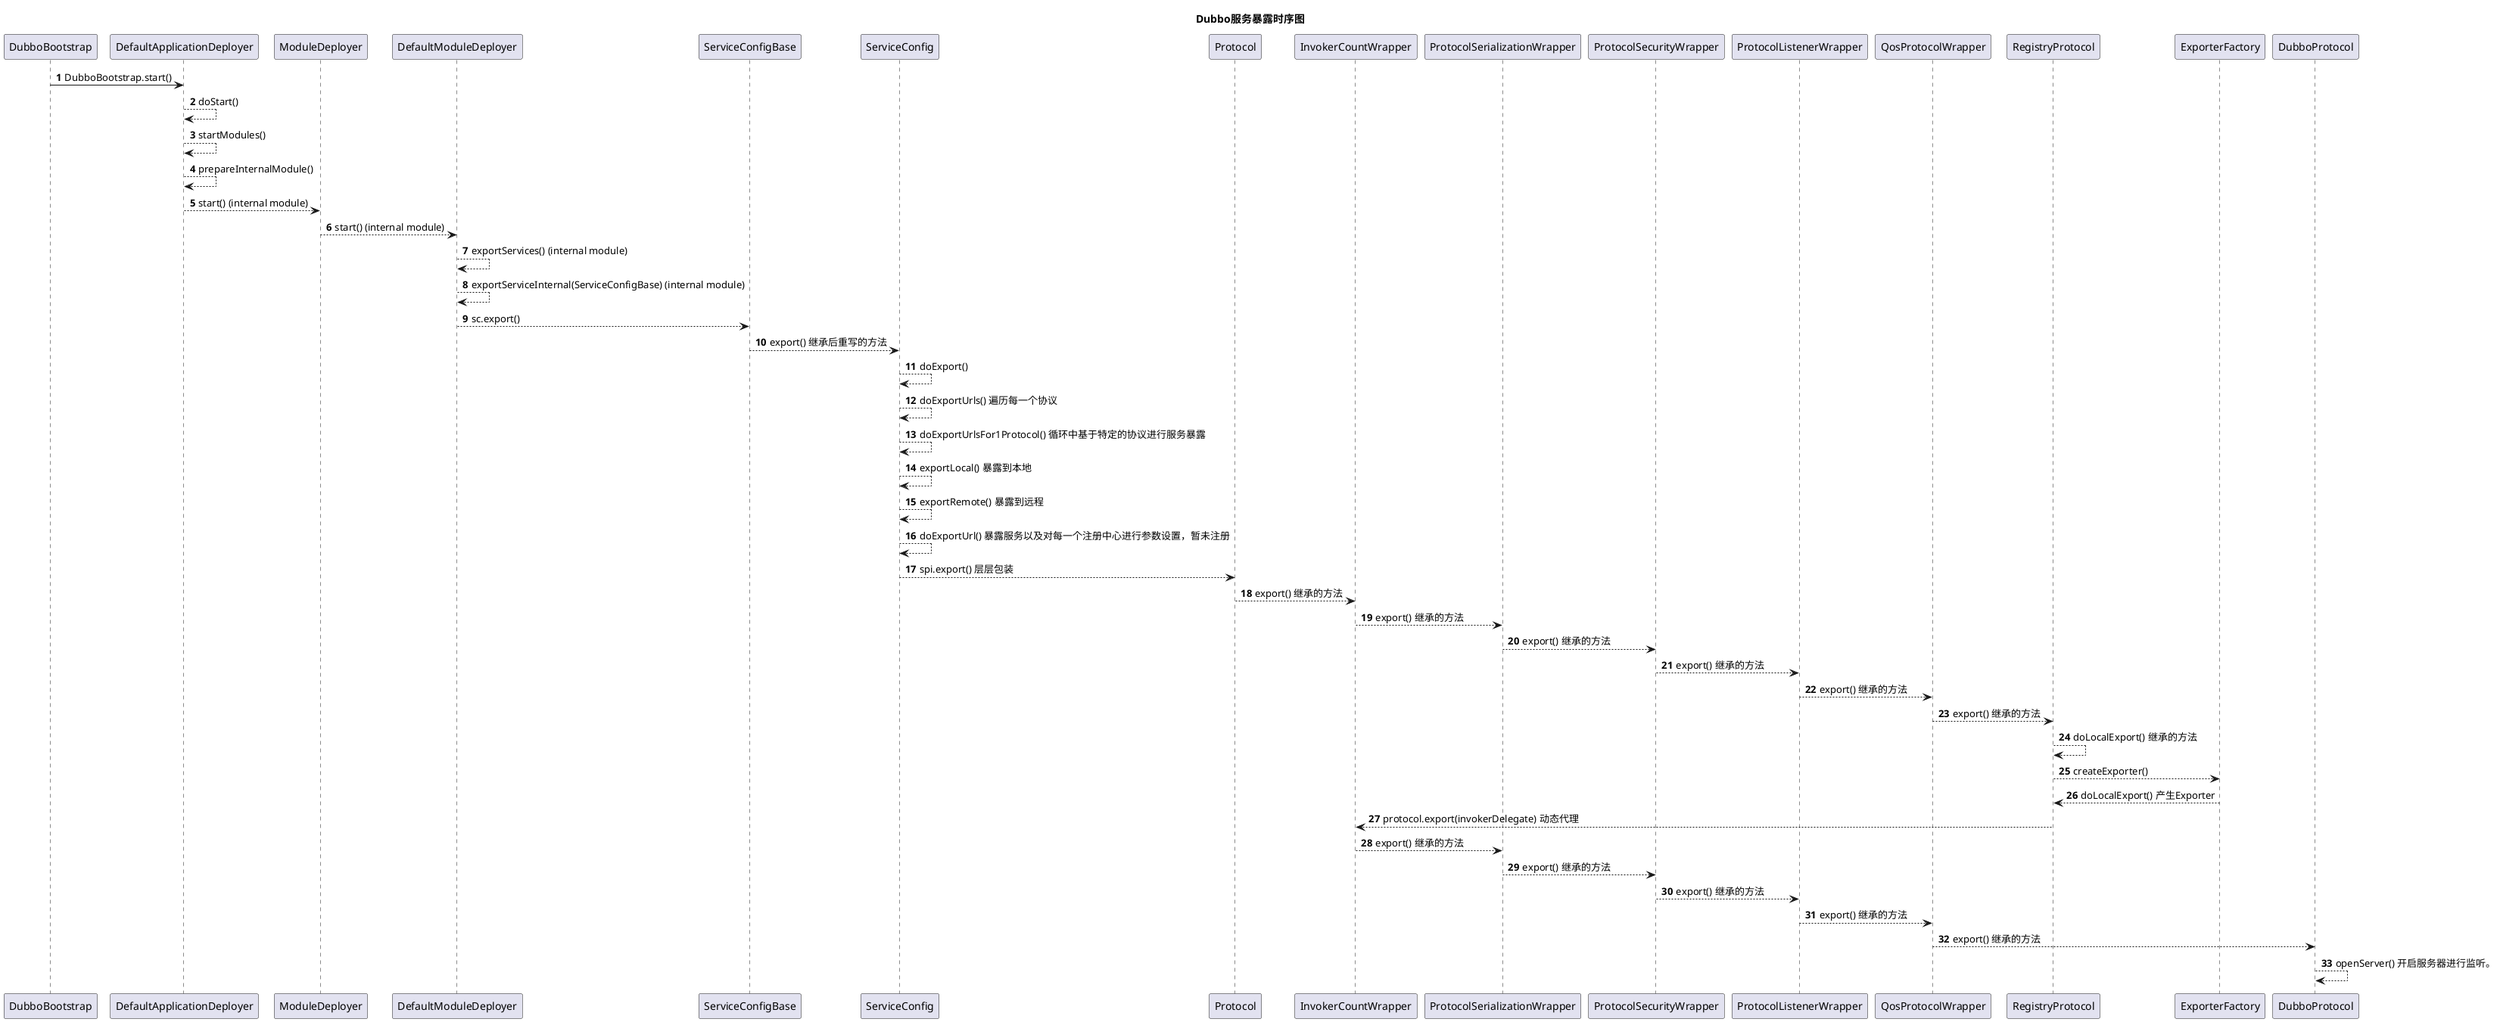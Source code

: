 @startuml
'https://plantuml.com/sequence-diagram
title : Dubbo服务暴露时序图

autonumber

DubboBootstrap -> DefaultApplicationDeployer: DubboBootstrap.start()
DefaultApplicationDeployer --> DefaultApplicationDeployer: doStart()
DefaultApplicationDeployer --> DefaultApplicationDeployer: startModules()
DefaultApplicationDeployer --> DefaultApplicationDeployer: prepareInternalModule()
DefaultApplicationDeployer --> ModuleDeployer: start() (internal module)
ModuleDeployer --> DefaultModuleDeployer: start() (internal module)
DefaultModuleDeployer --> DefaultModuleDeployer: exportServices() (internal module)
DefaultModuleDeployer --> DefaultModuleDeployer: exportServiceInternal(ServiceConfigBase) (internal module)
DefaultModuleDeployer --> ServiceConfigBase: sc.export()
ServiceConfigBase --> ServiceConfig: export() 继承后重写的方法
ServiceConfig --> ServiceConfig: doExport()
ServiceConfig --> ServiceConfig: doExportUrls() 遍历每一个协议
ServiceConfig --> ServiceConfig: doExportUrlsFor1Protocol() 循环中基于特定的协议进行服务暴露
ServiceConfig --> ServiceConfig: exportLocal() 暴露到本地
ServiceConfig --> ServiceConfig: exportRemote() 暴露到远程
ServiceConfig --> ServiceConfig: doExportUrl() 暴露服务以及对每一个注册中心进行参数设置，暂未注册
ServiceConfig --> Protocol: spi.export() 层层包装
Protocol --> InvokerCountWrapper: export() 继承的方法
InvokerCountWrapper --> ProtocolSerializationWrapper: export() 继承的方法
ProtocolSerializationWrapper --> ProtocolSecurityWrapper: export() 继承的方法
ProtocolSecurityWrapper --> ProtocolListenerWrapper: export() 继承的方法
ProtocolListenerWrapper --> QosProtocolWrapper: export() 继承的方法
QosProtocolWrapper --> RegistryProtocol: export() 继承的方法
RegistryProtocol --> RegistryProtocol: doLocalExport() 继承的方法
RegistryProtocol --> ExporterFactory: createExporter()
ExporterFactory --> RegistryProtocol: doLocalExport() 产生Exporter
RegistryProtocol --> InvokerCountWrapper: protocol.export(invokerDelegate) 动态代理
InvokerCountWrapper --> ProtocolSerializationWrapper: export() 继承的方法
ProtocolSerializationWrapper --> ProtocolSecurityWrapper: export() 继承的方法
ProtocolSecurityWrapper --> ProtocolListenerWrapper: export() 继承的方法
ProtocolListenerWrapper --> QosProtocolWrapper: export() 继承的方法
QosProtocolWrapper --> DubboProtocol: export() 继承的方法
DubboProtocol --> DubboProtocol: openServer() 开启服务器进行监听。


@enduml
